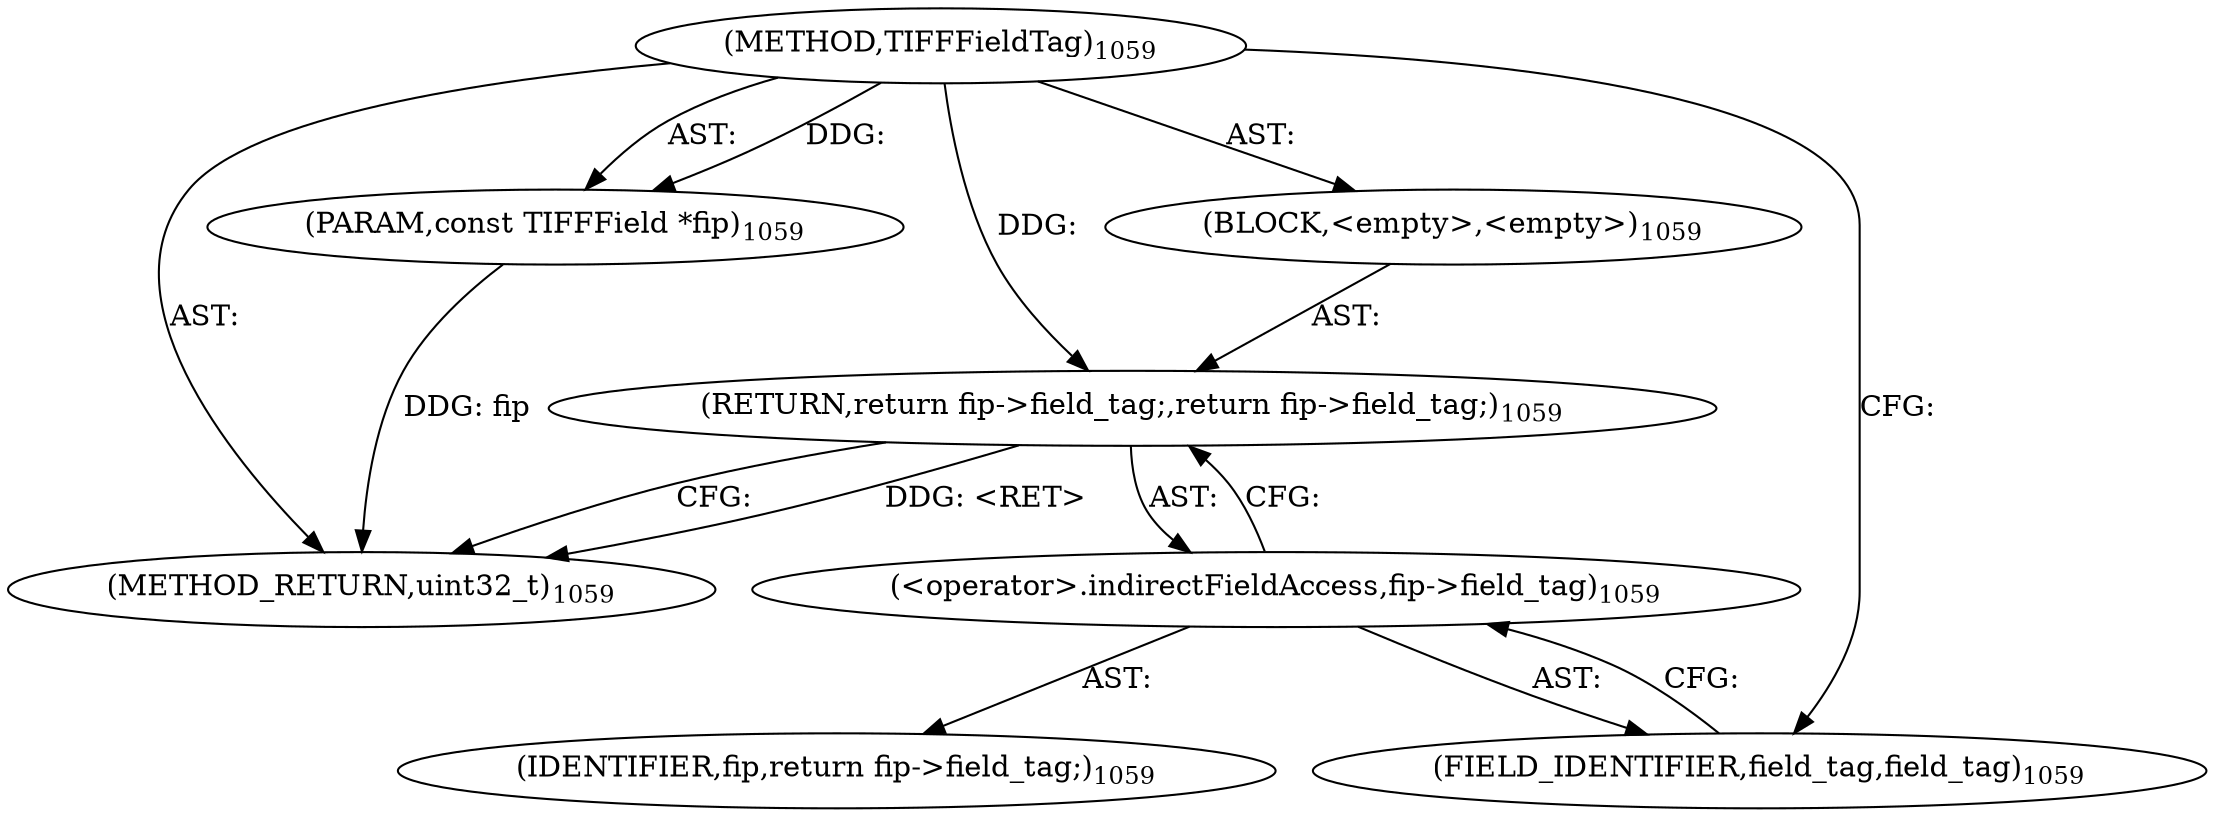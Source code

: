 digraph "TIFFFieldTag" {  
"27679" [label = <(METHOD,TIFFFieldTag)<SUB>1059</SUB>> ]
"27680" [label = <(PARAM,const TIFFField *fip)<SUB>1059</SUB>> ]
"27681" [label = <(BLOCK,&lt;empty&gt;,&lt;empty&gt;)<SUB>1059</SUB>> ]
"27682" [label = <(RETURN,return fip-&gt;field_tag;,return fip-&gt;field_tag;)<SUB>1059</SUB>> ]
"27683" [label = <(&lt;operator&gt;.indirectFieldAccess,fip-&gt;field_tag)<SUB>1059</SUB>> ]
"27684" [label = <(IDENTIFIER,fip,return fip-&gt;field_tag;)<SUB>1059</SUB>> ]
"27685" [label = <(FIELD_IDENTIFIER,field_tag,field_tag)<SUB>1059</SUB>> ]
"27686" [label = <(METHOD_RETURN,uint32_t)<SUB>1059</SUB>> ]
  "27679" -> "27680"  [ label = "AST: "] 
  "27679" -> "27681"  [ label = "AST: "] 
  "27679" -> "27686"  [ label = "AST: "] 
  "27681" -> "27682"  [ label = "AST: "] 
  "27682" -> "27683"  [ label = "AST: "] 
  "27683" -> "27684"  [ label = "AST: "] 
  "27683" -> "27685"  [ label = "AST: "] 
  "27682" -> "27686"  [ label = "CFG: "] 
  "27683" -> "27682"  [ label = "CFG: "] 
  "27685" -> "27683"  [ label = "CFG: "] 
  "27679" -> "27685"  [ label = "CFG: "] 
  "27682" -> "27686"  [ label = "DDG: &lt;RET&gt;"] 
  "27680" -> "27686"  [ label = "DDG: fip"] 
  "27679" -> "27680"  [ label = "DDG: "] 
  "27679" -> "27682"  [ label = "DDG: "] 
}
